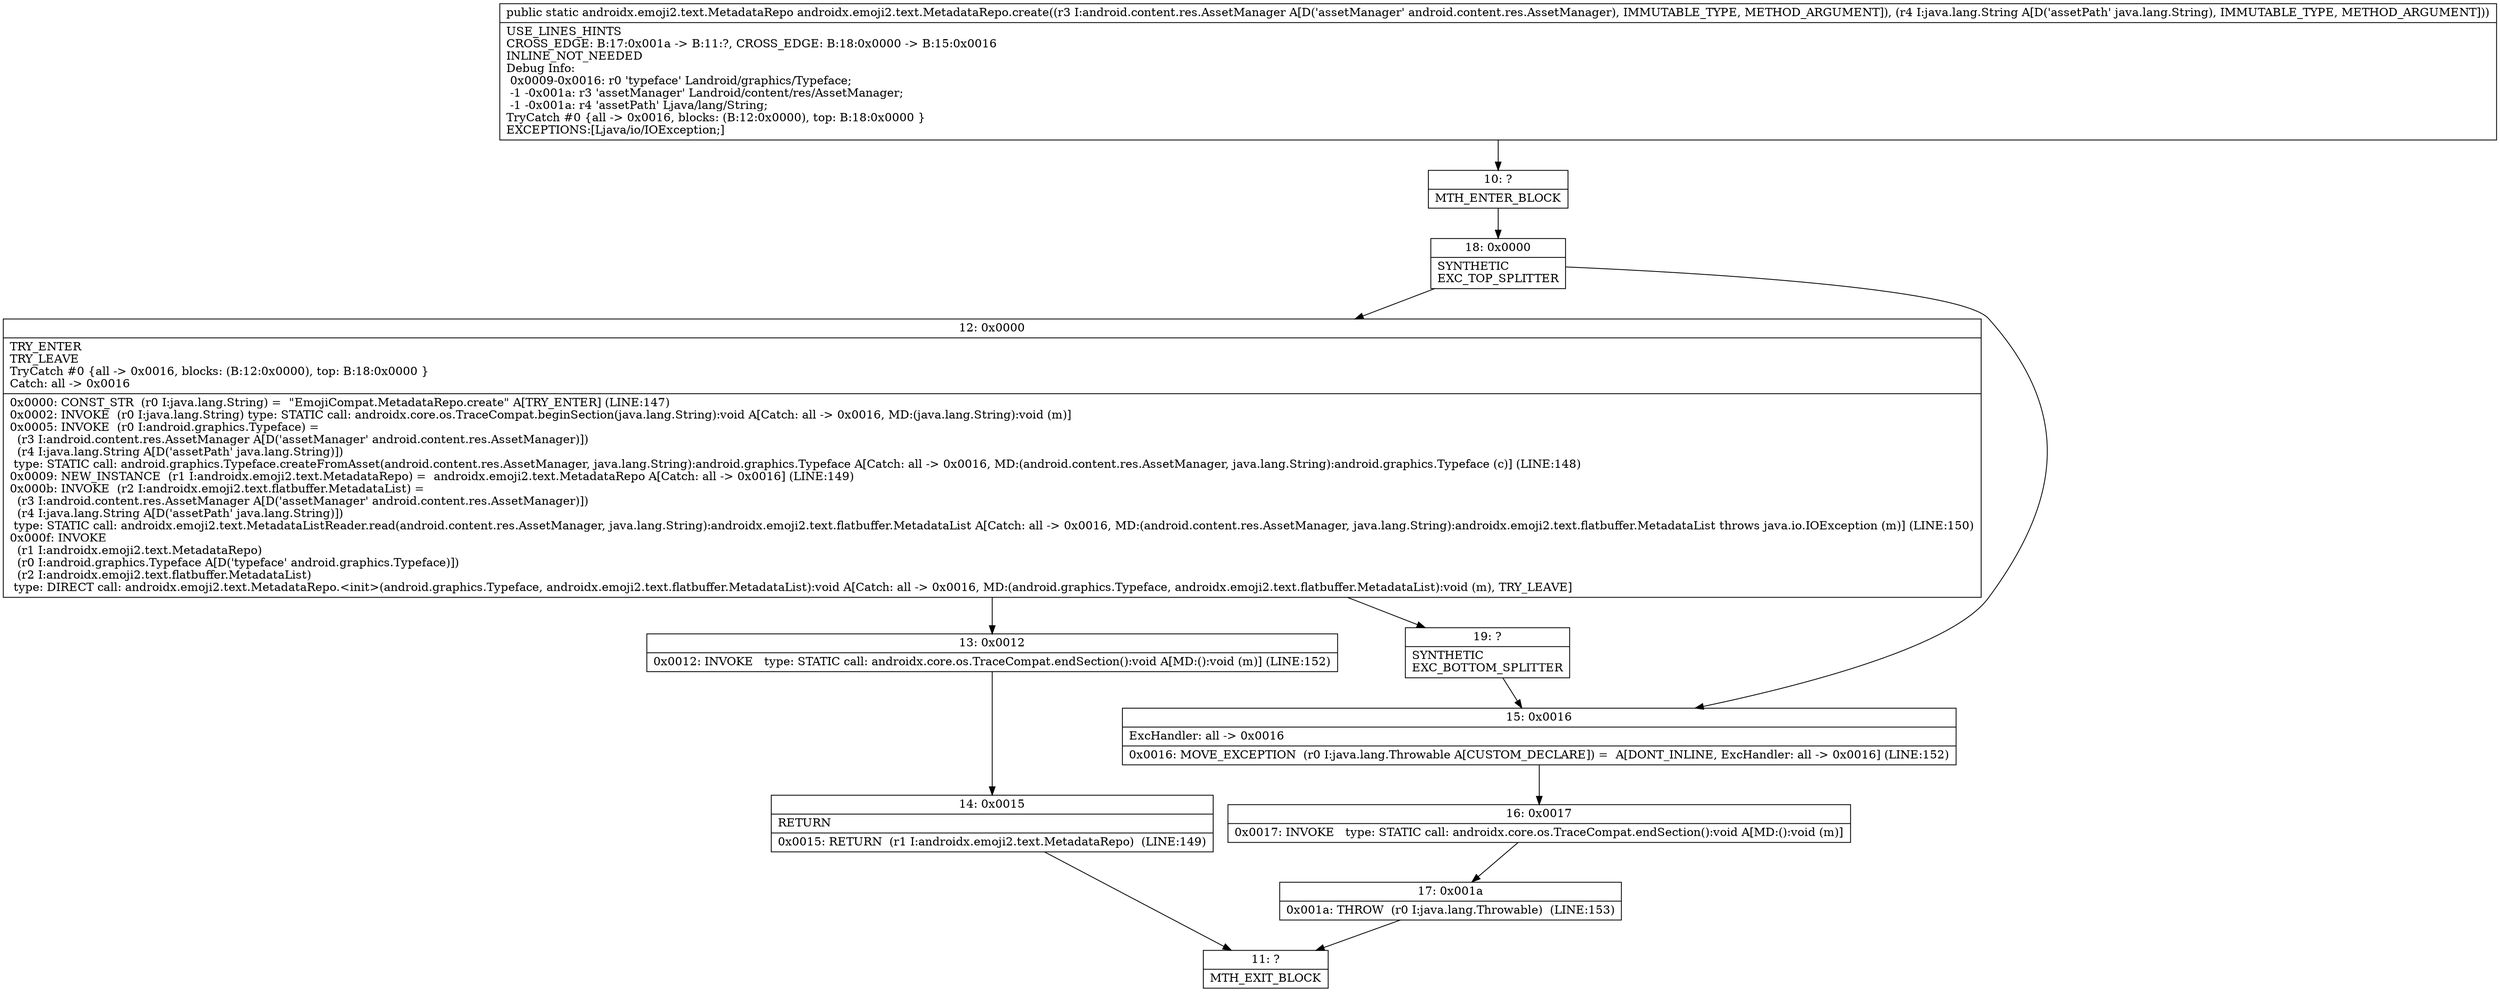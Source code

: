 digraph "CFG forandroidx.emoji2.text.MetadataRepo.create(Landroid\/content\/res\/AssetManager;Ljava\/lang\/String;)Landroidx\/emoji2\/text\/MetadataRepo;" {
Node_10 [shape=record,label="{10\:\ ?|MTH_ENTER_BLOCK\l}"];
Node_18 [shape=record,label="{18\:\ 0x0000|SYNTHETIC\lEXC_TOP_SPLITTER\l}"];
Node_12 [shape=record,label="{12\:\ 0x0000|TRY_ENTER\lTRY_LEAVE\lTryCatch #0 \{all \-\> 0x0016, blocks: (B:12:0x0000), top: B:18:0x0000 \}\lCatch: all \-\> 0x0016\l|0x0000: CONST_STR  (r0 I:java.lang.String) =  \"EmojiCompat.MetadataRepo.create\" A[TRY_ENTER] (LINE:147)\l0x0002: INVOKE  (r0 I:java.lang.String) type: STATIC call: androidx.core.os.TraceCompat.beginSection(java.lang.String):void A[Catch: all \-\> 0x0016, MD:(java.lang.String):void (m)]\l0x0005: INVOKE  (r0 I:android.graphics.Typeface) = \l  (r3 I:android.content.res.AssetManager A[D('assetManager' android.content.res.AssetManager)])\l  (r4 I:java.lang.String A[D('assetPath' java.lang.String)])\l type: STATIC call: android.graphics.Typeface.createFromAsset(android.content.res.AssetManager, java.lang.String):android.graphics.Typeface A[Catch: all \-\> 0x0016, MD:(android.content.res.AssetManager, java.lang.String):android.graphics.Typeface (c)] (LINE:148)\l0x0009: NEW_INSTANCE  (r1 I:androidx.emoji2.text.MetadataRepo) =  androidx.emoji2.text.MetadataRepo A[Catch: all \-\> 0x0016] (LINE:149)\l0x000b: INVOKE  (r2 I:androidx.emoji2.text.flatbuffer.MetadataList) = \l  (r3 I:android.content.res.AssetManager A[D('assetManager' android.content.res.AssetManager)])\l  (r4 I:java.lang.String A[D('assetPath' java.lang.String)])\l type: STATIC call: androidx.emoji2.text.MetadataListReader.read(android.content.res.AssetManager, java.lang.String):androidx.emoji2.text.flatbuffer.MetadataList A[Catch: all \-\> 0x0016, MD:(android.content.res.AssetManager, java.lang.String):androidx.emoji2.text.flatbuffer.MetadataList throws java.io.IOException (m)] (LINE:150)\l0x000f: INVOKE  \l  (r1 I:androidx.emoji2.text.MetadataRepo)\l  (r0 I:android.graphics.Typeface A[D('typeface' android.graphics.Typeface)])\l  (r2 I:androidx.emoji2.text.flatbuffer.MetadataList)\l type: DIRECT call: androidx.emoji2.text.MetadataRepo.\<init\>(android.graphics.Typeface, androidx.emoji2.text.flatbuffer.MetadataList):void A[Catch: all \-\> 0x0016, MD:(android.graphics.Typeface, androidx.emoji2.text.flatbuffer.MetadataList):void (m), TRY_LEAVE]\l}"];
Node_13 [shape=record,label="{13\:\ 0x0012|0x0012: INVOKE   type: STATIC call: androidx.core.os.TraceCompat.endSection():void A[MD:():void (m)] (LINE:152)\l}"];
Node_14 [shape=record,label="{14\:\ 0x0015|RETURN\l|0x0015: RETURN  (r1 I:androidx.emoji2.text.MetadataRepo)  (LINE:149)\l}"];
Node_11 [shape=record,label="{11\:\ ?|MTH_EXIT_BLOCK\l}"];
Node_19 [shape=record,label="{19\:\ ?|SYNTHETIC\lEXC_BOTTOM_SPLITTER\l}"];
Node_15 [shape=record,label="{15\:\ 0x0016|ExcHandler: all \-\> 0x0016\l|0x0016: MOVE_EXCEPTION  (r0 I:java.lang.Throwable A[CUSTOM_DECLARE]) =  A[DONT_INLINE, ExcHandler: all \-\> 0x0016] (LINE:152)\l}"];
Node_16 [shape=record,label="{16\:\ 0x0017|0x0017: INVOKE   type: STATIC call: androidx.core.os.TraceCompat.endSection():void A[MD:():void (m)]\l}"];
Node_17 [shape=record,label="{17\:\ 0x001a|0x001a: THROW  (r0 I:java.lang.Throwable)  (LINE:153)\l}"];
MethodNode[shape=record,label="{public static androidx.emoji2.text.MetadataRepo androidx.emoji2.text.MetadataRepo.create((r3 I:android.content.res.AssetManager A[D('assetManager' android.content.res.AssetManager), IMMUTABLE_TYPE, METHOD_ARGUMENT]), (r4 I:java.lang.String A[D('assetPath' java.lang.String), IMMUTABLE_TYPE, METHOD_ARGUMENT]))  | USE_LINES_HINTS\lCROSS_EDGE: B:17:0x001a \-\> B:11:?, CROSS_EDGE: B:18:0x0000 \-\> B:15:0x0016\lINLINE_NOT_NEEDED\lDebug Info:\l  0x0009\-0x0016: r0 'typeface' Landroid\/graphics\/Typeface;\l  \-1 \-0x001a: r3 'assetManager' Landroid\/content\/res\/AssetManager;\l  \-1 \-0x001a: r4 'assetPath' Ljava\/lang\/String;\lTryCatch #0 \{all \-\> 0x0016, blocks: (B:12:0x0000), top: B:18:0x0000 \}\lEXCEPTIONS:[Ljava\/io\/IOException;]\l}"];
MethodNode -> Node_10;Node_10 -> Node_18;
Node_18 -> Node_12;
Node_18 -> Node_15;
Node_12 -> Node_13;
Node_12 -> Node_19;
Node_13 -> Node_14;
Node_14 -> Node_11;
Node_19 -> Node_15;
Node_15 -> Node_16;
Node_16 -> Node_17;
Node_17 -> Node_11;
}

